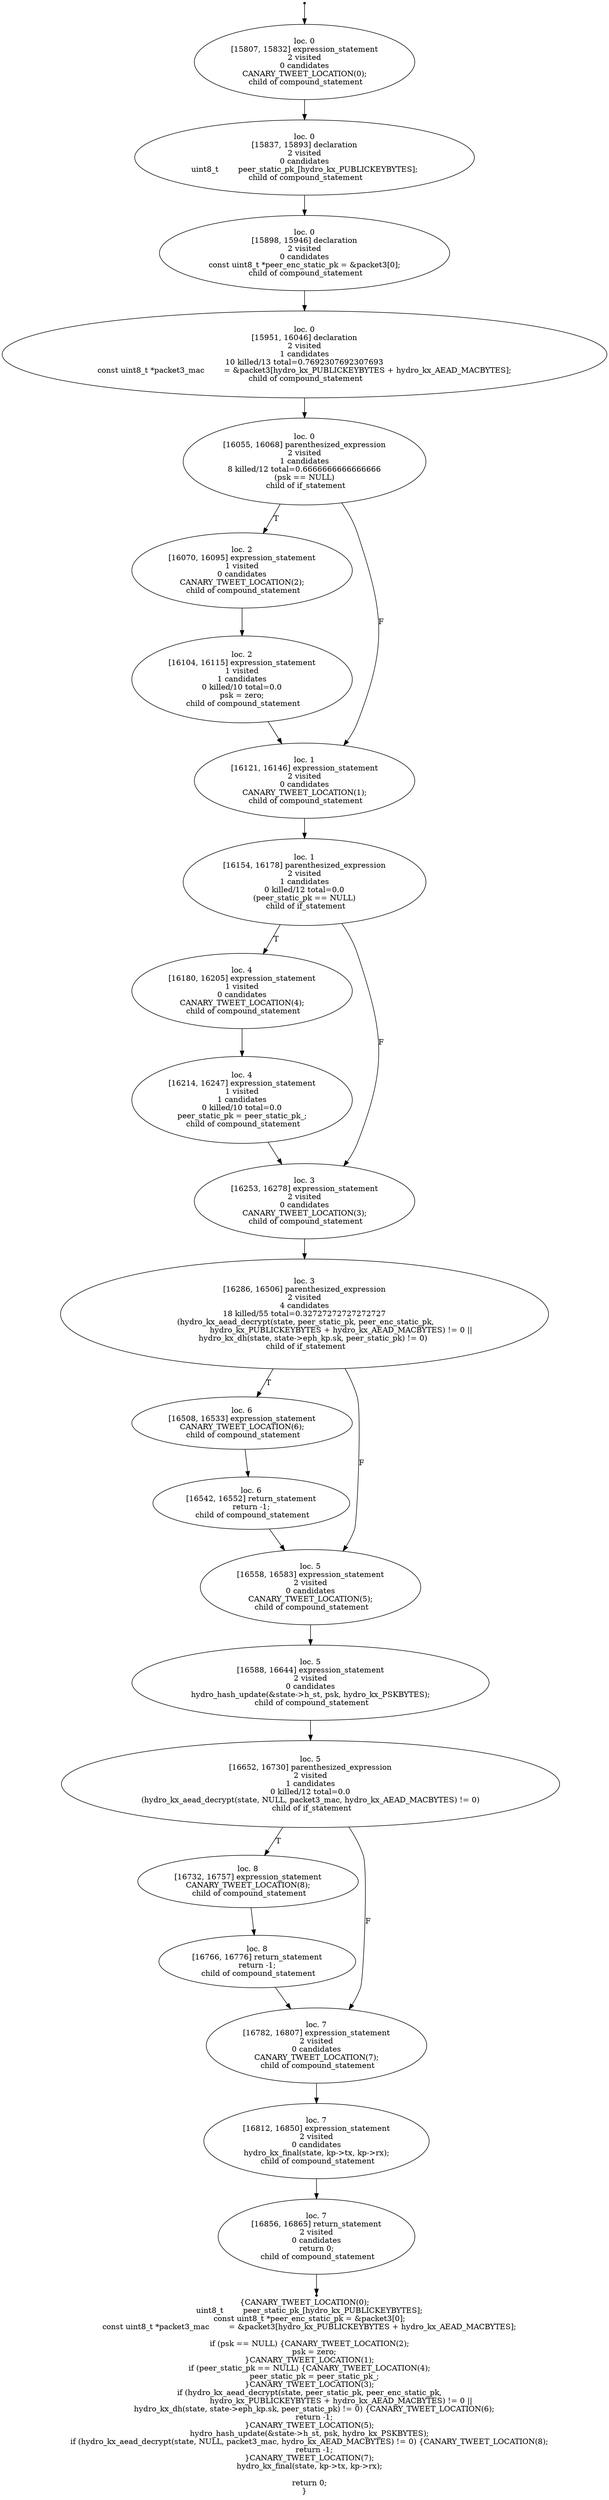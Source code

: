 digraph hydro_kx_xx_4_localised_20 {
	initial [shape=point]
	initial -> "loc. 0
[15807, 15832] expression_statement
2 visited
0 candidates
 CANARY_TWEET_LOCATION(0); 
 child of compound_statement"
	final [shape=point]
	"loc. 7
[16856, 16865] return_statement
2 visited
0 candidates
 return 0; 
 child of compound_statement" -> final
	"loc. 0
[15807, 15832] expression_statement
2 visited
0 candidates
 CANARY_TWEET_LOCATION(0); 
 child of compound_statement"
	"loc. 0
[15807, 15832] expression_statement
2 visited
0 candidates
 CANARY_TWEET_LOCATION(0); 
 child of compound_statement" -> "loc. 0
[15837, 15893] declaration
2 visited
0 candidates
 uint8_t        peer_static_pk_[hydro_kx_PUBLICKEYBYTES]; 
 child of compound_statement"
	"loc. 0
[15837, 15893] declaration
2 visited
0 candidates
 uint8_t        peer_static_pk_[hydro_kx_PUBLICKEYBYTES]; 
 child of compound_statement"
	"loc. 0
[15837, 15893] declaration
2 visited
0 candidates
 uint8_t        peer_static_pk_[hydro_kx_PUBLICKEYBYTES]; 
 child of compound_statement" -> "loc. 0
[15898, 15946] declaration
2 visited
0 candidates
 const uint8_t *peer_enc_static_pk = &packet3[0]; 
 child of compound_statement"
	"loc. 0
[15898, 15946] declaration
2 visited
0 candidates
 const uint8_t *peer_enc_static_pk = &packet3[0]; 
 child of compound_statement"
	"loc. 0
[15898, 15946] declaration
2 visited
0 candidates
 const uint8_t *peer_enc_static_pk = &packet3[0]; 
 child of compound_statement" -> "loc. 0
[15951, 16046] declaration
2 visited
1 candidates
10 killed/13 total=0.7692307692307693
 const uint8_t *packet3_mac        = &packet3[hydro_kx_PUBLICKEYBYTES + hydro_kx_AEAD_MACBYTES]; 
 child of compound_statement"
	"loc. 0
[15951, 16046] declaration
2 visited
1 candidates
10 killed/13 total=0.7692307692307693
 const uint8_t *packet3_mac        = &packet3[hydro_kx_PUBLICKEYBYTES + hydro_kx_AEAD_MACBYTES]; 
 child of compound_statement"
	"loc. 0
[15951, 16046] declaration
2 visited
1 candidates
10 killed/13 total=0.7692307692307693
 const uint8_t *packet3_mac        = &packet3[hydro_kx_PUBLICKEYBYTES + hydro_kx_AEAD_MACBYTES]; 
 child of compound_statement" -> "loc. 0
[16055, 16068] parenthesized_expression
2 visited
1 candidates
8 killed/12 total=0.6666666666666666
 (psk == NULL) 
 child of if_statement"
	"loc. 0
[16055, 16068] parenthesized_expression
2 visited
1 candidates
8 killed/12 total=0.6666666666666666
 (psk == NULL) 
 child of if_statement"
	"loc. 0
[16055, 16068] parenthesized_expression
2 visited
1 candidates
8 killed/12 total=0.6666666666666666
 (psk == NULL) 
 child of if_statement" -> "loc. 2
[16070, 16095] expression_statement
1 visited
0 candidates
 CANARY_TWEET_LOCATION(2); 
 child of compound_statement" [label=T]
	"loc. 0
[16055, 16068] parenthesized_expression
2 visited
1 candidates
8 killed/12 total=0.6666666666666666
 (psk == NULL) 
 child of if_statement" -> "loc. 1
[16121, 16146] expression_statement
2 visited
0 candidates
 CANARY_TWEET_LOCATION(1); 
 child of compound_statement" [label=F]
	"loc. 2
[16070, 16095] expression_statement
1 visited
0 candidates
 CANARY_TWEET_LOCATION(2); 
 child of compound_statement"
	"loc. 2
[16070, 16095] expression_statement
1 visited
0 candidates
 CANARY_TWEET_LOCATION(2); 
 child of compound_statement" -> "loc. 2
[16104, 16115] expression_statement
1 visited
1 candidates
0 killed/10 total=0.0
 psk = zero; 
 child of compound_statement"
	"loc. 1
[16121, 16146] expression_statement
2 visited
0 candidates
 CANARY_TWEET_LOCATION(1); 
 child of compound_statement"
	"loc. 1
[16121, 16146] expression_statement
2 visited
0 candidates
 CANARY_TWEET_LOCATION(1); 
 child of compound_statement" -> "loc. 1
[16154, 16178] parenthesized_expression
2 visited
1 candidates
0 killed/12 total=0.0
 (peer_static_pk == NULL) 
 child of if_statement"
	"loc. 2
[16104, 16115] expression_statement
1 visited
1 candidates
0 killed/10 total=0.0
 psk = zero; 
 child of compound_statement"
	"loc. 2
[16104, 16115] expression_statement
1 visited
1 candidates
0 killed/10 total=0.0
 psk = zero; 
 child of compound_statement" -> "loc. 1
[16121, 16146] expression_statement
2 visited
0 candidates
 CANARY_TWEET_LOCATION(1); 
 child of compound_statement"
	"loc. 1
[16154, 16178] parenthesized_expression
2 visited
1 candidates
0 killed/12 total=0.0
 (peer_static_pk == NULL) 
 child of if_statement"
	"loc. 1
[16154, 16178] parenthesized_expression
2 visited
1 candidates
0 killed/12 total=0.0
 (peer_static_pk == NULL) 
 child of if_statement" -> "loc. 4
[16180, 16205] expression_statement
1 visited
0 candidates
 CANARY_TWEET_LOCATION(4); 
 child of compound_statement" [label=T]
	"loc. 1
[16154, 16178] parenthesized_expression
2 visited
1 candidates
0 killed/12 total=0.0
 (peer_static_pk == NULL) 
 child of if_statement" -> "loc. 3
[16253, 16278] expression_statement
2 visited
0 candidates
 CANARY_TWEET_LOCATION(3); 
 child of compound_statement" [label=F]
	"loc. 4
[16180, 16205] expression_statement
1 visited
0 candidates
 CANARY_TWEET_LOCATION(4); 
 child of compound_statement"
	"loc. 4
[16180, 16205] expression_statement
1 visited
0 candidates
 CANARY_TWEET_LOCATION(4); 
 child of compound_statement" -> "loc. 4
[16214, 16247] expression_statement
1 visited
1 candidates
0 killed/10 total=0.0
 peer_static_pk = peer_static_pk_; 
 child of compound_statement"
	"loc. 3
[16253, 16278] expression_statement
2 visited
0 candidates
 CANARY_TWEET_LOCATION(3); 
 child of compound_statement"
	"loc. 3
[16253, 16278] expression_statement
2 visited
0 candidates
 CANARY_TWEET_LOCATION(3); 
 child of compound_statement" -> "loc. 3
[16286, 16506] parenthesized_expression
2 visited
4 candidates
18 killed/55 total=0.32727272727272727
 (hydro_kx_aead_decrypt(state, peer_static_pk, peer_enc_static_pk,
                              hydro_kx_PUBLICKEYBYTES + hydro_kx_AEAD_MACBYTES) != 0 ||
        hydro_kx_dh(state, state->eph_kp.sk, peer_static_pk) != 0) 
 child of if_statement"
	"loc. 4
[16214, 16247] expression_statement
1 visited
1 candidates
0 killed/10 total=0.0
 peer_static_pk = peer_static_pk_; 
 child of compound_statement"
	"loc. 4
[16214, 16247] expression_statement
1 visited
1 candidates
0 killed/10 total=0.0
 peer_static_pk = peer_static_pk_; 
 child of compound_statement" -> "loc. 3
[16253, 16278] expression_statement
2 visited
0 candidates
 CANARY_TWEET_LOCATION(3); 
 child of compound_statement"
	"loc. 3
[16286, 16506] parenthesized_expression
2 visited
4 candidates
18 killed/55 total=0.32727272727272727
 (hydro_kx_aead_decrypt(state, peer_static_pk, peer_enc_static_pk,
                              hydro_kx_PUBLICKEYBYTES + hydro_kx_AEAD_MACBYTES) != 0 ||
        hydro_kx_dh(state, state->eph_kp.sk, peer_static_pk) != 0) 
 child of if_statement"
	"loc. 3
[16286, 16506] parenthesized_expression
2 visited
4 candidates
18 killed/55 total=0.32727272727272727
 (hydro_kx_aead_decrypt(state, peer_static_pk, peer_enc_static_pk,
                              hydro_kx_PUBLICKEYBYTES + hydro_kx_AEAD_MACBYTES) != 0 ||
        hydro_kx_dh(state, state->eph_kp.sk, peer_static_pk) != 0) 
 child of if_statement" -> "loc. 6
[16508, 16533] expression_statement
 CANARY_TWEET_LOCATION(6); 
 child of compound_statement" [label=T]
	"loc. 3
[16286, 16506] parenthesized_expression
2 visited
4 candidates
18 killed/55 total=0.32727272727272727
 (hydro_kx_aead_decrypt(state, peer_static_pk, peer_enc_static_pk,
                              hydro_kx_PUBLICKEYBYTES + hydro_kx_AEAD_MACBYTES) != 0 ||
        hydro_kx_dh(state, state->eph_kp.sk, peer_static_pk) != 0) 
 child of if_statement" -> "loc. 5
[16558, 16583] expression_statement
2 visited
0 candidates
 CANARY_TWEET_LOCATION(5); 
 child of compound_statement" [label=F]
	"loc. 6
[16508, 16533] expression_statement
 CANARY_TWEET_LOCATION(6); 
 child of compound_statement"
	"loc. 6
[16508, 16533] expression_statement
 CANARY_TWEET_LOCATION(6); 
 child of compound_statement" -> "loc. 6
[16542, 16552] return_statement
 return -1; 
 child of compound_statement"
	"loc. 5
[16558, 16583] expression_statement
2 visited
0 candidates
 CANARY_TWEET_LOCATION(5); 
 child of compound_statement"
	"loc. 5
[16558, 16583] expression_statement
2 visited
0 candidates
 CANARY_TWEET_LOCATION(5); 
 child of compound_statement" -> "loc. 5
[16588, 16644] expression_statement
2 visited
0 candidates
 hydro_hash_update(&state->h_st, psk, hydro_kx_PSKBYTES); 
 child of compound_statement"
	"loc. 6
[16542, 16552] return_statement
 return -1; 
 child of compound_statement"
	"loc. 6
[16542, 16552] return_statement
 return -1; 
 child of compound_statement" -> "loc. 5
[16558, 16583] expression_statement
2 visited
0 candidates
 CANARY_TWEET_LOCATION(5); 
 child of compound_statement"
	"loc. 5
[16588, 16644] expression_statement
2 visited
0 candidates
 hydro_hash_update(&state->h_st, psk, hydro_kx_PSKBYTES); 
 child of compound_statement"
	"loc. 5
[16588, 16644] expression_statement
2 visited
0 candidates
 hydro_hash_update(&state->h_st, psk, hydro_kx_PSKBYTES); 
 child of compound_statement" -> "loc. 5
[16652, 16730] parenthesized_expression
2 visited
1 candidates
0 killed/12 total=0.0
 (hydro_kx_aead_decrypt(state, NULL, packet3_mac, hydro_kx_AEAD_MACBYTES) != 0) 
 child of if_statement"
	"loc. 5
[16652, 16730] parenthesized_expression
2 visited
1 candidates
0 killed/12 total=0.0
 (hydro_kx_aead_decrypt(state, NULL, packet3_mac, hydro_kx_AEAD_MACBYTES) != 0) 
 child of if_statement"
	"loc. 5
[16652, 16730] parenthesized_expression
2 visited
1 candidates
0 killed/12 total=0.0
 (hydro_kx_aead_decrypt(state, NULL, packet3_mac, hydro_kx_AEAD_MACBYTES) != 0) 
 child of if_statement" -> "loc. 8
[16732, 16757] expression_statement
 CANARY_TWEET_LOCATION(8); 
 child of compound_statement" [label=T]
	"loc. 5
[16652, 16730] parenthesized_expression
2 visited
1 candidates
0 killed/12 total=0.0
 (hydro_kx_aead_decrypt(state, NULL, packet3_mac, hydro_kx_AEAD_MACBYTES) != 0) 
 child of if_statement" -> "loc. 7
[16782, 16807] expression_statement
2 visited
0 candidates
 CANARY_TWEET_LOCATION(7); 
 child of compound_statement" [label=F]
	"loc. 8
[16732, 16757] expression_statement
 CANARY_TWEET_LOCATION(8); 
 child of compound_statement"
	"loc. 8
[16732, 16757] expression_statement
 CANARY_TWEET_LOCATION(8); 
 child of compound_statement" -> "loc. 8
[16766, 16776] return_statement
 return -1; 
 child of compound_statement"
	"loc. 7
[16782, 16807] expression_statement
2 visited
0 candidates
 CANARY_TWEET_LOCATION(7); 
 child of compound_statement"
	"loc. 7
[16782, 16807] expression_statement
2 visited
0 candidates
 CANARY_TWEET_LOCATION(7); 
 child of compound_statement" -> "loc. 7
[16812, 16850] expression_statement
2 visited
0 candidates
 hydro_kx_final(state, kp->tx, kp->rx); 
 child of compound_statement"
	"loc. 8
[16766, 16776] return_statement
 return -1; 
 child of compound_statement"
	"loc. 8
[16766, 16776] return_statement
 return -1; 
 child of compound_statement" -> "loc. 7
[16782, 16807] expression_statement
2 visited
0 candidates
 CANARY_TWEET_LOCATION(7); 
 child of compound_statement"
	"loc. 7
[16812, 16850] expression_statement
2 visited
0 candidates
 hydro_kx_final(state, kp->tx, kp->rx); 
 child of compound_statement"
	"loc. 7
[16812, 16850] expression_statement
2 visited
0 candidates
 hydro_kx_final(state, kp->tx, kp->rx); 
 child of compound_statement" -> "loc. 7
[16856, 16865] return_statement
2 visited
0 candidates
 return 0; 
 child of compound_statement"
	"loc. 7
[16856, 16865] return_statement
2 visited
0 candidates
 return 0; 
 child of compound_statement"
	label="{CANARY_TWEET_LOCATION(0);
    uint8_t        peer_static_pk_[hydro_kx_PUBLICKEYBYTES];
    const uint8_t *peer_enc_static_pk = &packet3[0];
    const uint8_t *packet3_mac        = &packet3[hydro_kx_PUBLICKEYBYTES + hydro_kx_AEAD_MACBYTES];

    if (psk == NULL) {CANARY_TWEET_LOCATION(2);
        psk = zero;
    }CANARY_TWEET_LOCATION(1);
    if (peer_static_pk == NULL) {CANARY_TWEET_LOCATION(4);
        peer_static_pk = peer_static_pk_;
    }CANARY_TWEET_LOCATION(3);
    if (hydro_kx_aead_decrypt(state, peer_static_pk, peer_enc_static_pk,
                              hydro_kx_PUBLICKEYBYTES + hydro_kx_AEAD_MACBYTES) != 0 ||
        hydro_kx_dh(state, state->eph_kp.sk, peer_static_pk) != 0) {CANARY_TWEET_LOCATION(6);
        return -1;
    }CANARY_TWEET_LOCATION(5);
    hydro_hash_update(&state->h_st, psk, hydro_kx_PSKBYTES);
    if (hydro_kx_aead_decrypt(state, NULL, packet3_mac, hydro_kx_AEAD_MACBYTES) != 0) {CANARY_TWEET_LOCATION(8);
        return -1;
    }CANARY_TWEET_LOCATION(7);
    hydro_kx_final(state, kp->tx, kp->rx);

    return 0;
}"
}

